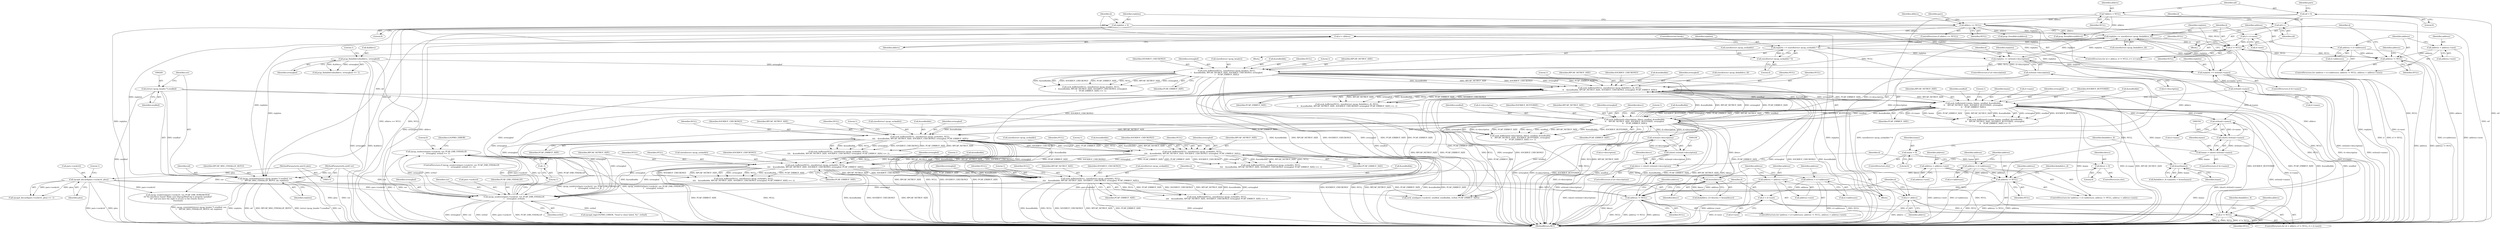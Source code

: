 digraph "0_libpcap_617b12c0339db4891d117b661982126c495439ea@API" {
"1000638" [label="(Call,rpcap_senderror(pars->sockctrl, ver, PCAP_ERR_FINDALLIF,\n\t    errmsgbuf, errbuf) == -1)"];
"1000639" [label="(Call,rpcap_senderror(pars->sockctrl, ver, PCAP_ERR_FINDALLIF,\n\t    errmsgbuf, errbuf))"];
"1000141" [label="(Call,rpcapd_discard(pars->sockctrl, plen))"];
"1000118" [label="(MethodParameterIn,uint32 plen)"];
"1000279" [label="(Call,rpcap_createhdr((struct rpcap_header *) sendbuf, ver,\n\t    RPCAP_MSG_FINDALLIF_REPLY, nif, replylen))"];
"1000280" [label="(Call,(struct rpcap_header *) sendbuf)"];
"1000116" [label="(MethodParameterIn,uint8 ver)"];
"1000204" [label="(Call,nif++)"];
"1000136" [label="(Call,nif = 0)"];
"1000226" [label="(Call,replylen += sizeof(struct rpcap_findalldevs_if))"];
"1000254" [label="(Call,replylen += (sizeof(struct rpcap_sockaddr) * 4))"];
"1000256" [label="(Call,sizeof(struct rpcap_sockaddr) * 4)"];
"1000188" [label="(Call,replylen = 0)"];
"1000210" [label="(Call,replylen += strlen(d->description))"];
"1000212" [label="(Call,strlen(d->description))"];
"1000220" [label="(Call,replylen += strlen(d->name))"];
"1000222" [label="(Call,strlen(d->name))"];
"1000553" [label="(Call,sock_bufferize(NULL, sizeof(struct rpcap_sockaddr), NULL,\n\t\t\t\t    &sendbufidx, RPCAP_NETBUF_SIZE, SOCKBUF_CHECKONLY, errmsgbuf, PCAP_ERRBUF_SIZE))"];
"1000522" [label="(Call,sock_bufferize(NULL, sizeof(struct rpcap_sockaddr), NULL,\n\t\t\t\t    &sendbufidx, RPCAP_NETBUF_SIZE, SOCKBUF_CHECKONLY, errmsgbuf, PCAP_ERRBUF_SIZE))"];
"1000491" [label="(Call,sock_bufferize(NULL, sizeof(struct rpcap_sockaddr), NULL,\n\t\t\t\t    &sendbufidx, RPCAP_NETBUF_SIZE, SOCKBUF_CHECKONLY, errmsgbuf, PCAP_ERRBUF_SIZE))"];
"1000462" [label="(Call,address != NULL)"];
"1000457" [label="(Call,address = d->addresses)"];
"1000465" [label="(Call,address = address->next)"];
"1000584" [label="(Call,sock_bufferize(NULL, sizeof(struct rpcap_sockaddr), NULL,\n\t\t\t\t    &sendbufidx, RPCAP_NETBUF_SIZE, SOCKBUF_CHECKONLY, errmsgbuf, PCAP_ERRBUF_SIZE))"];
"1000389" [label="(Call,address != NULL)"];
"1000392" [label="(Call,address = address->next)"];
"1000384" [label="(Call,address = d->addresses)"];
"1000312" [label="(Call,sock_bufferize(NULL, sizeof(struct rpcap_findalldevs_if), NULL,\n\t\t    &sendbufidx, RPCAP_NETBUF_SIZE, SOCKBUF_CHECKONLY, errmsgbuf, PCAP_ERRBUF_SIZE))"];
"1000291" [label="(Call,d != NULL)"];
"1000288" [label="(Call,d = alldevs)"];
"1000162" [label="(Call,alldevs == NULL)"];
"1000128" [label="(Call,*alldevs = NULL)"];
"1000294" [label="(Call,d = d->next)"];
"1000265" [label="(Call,sock_bufferize(NULL, sizeof(struct rpcap_header), NULL,\n\t    &sendbufidx, RPCAP_NETBUF_SIZE, SOCKBUF_CHECKONLY, errmsgbuf,\n\t    PCAP_ERRBUF_SIZE))"];
"1000236" [label="(Call,address != NULL)"];
"1000239" [label="(Call,address = address->next)"];
"1000231" [label="(Call,address = d->addresses)"];
"1000195" [label="(Call,d != NULL)"];
"1000198" [label="(Call,d = d->next)"];
"1000192" [label="(Call,d = alldevs)"];
"1000154" [label="(Call,pcap_findalldevs(&alldevs, errmsgbuf))"];
"1000441" [label="(Call,sock_bufferize(d->description, ldescr, sendbuf, &sendbufidx,\n\t\t    RPCAP_NETBUF_SIZE, SOCKBUF_BUFFERIZE, errmsgbuf,\n\t\t    PCAP_ERRBUF_SIZE))"];
"1000339" [label="(Call,strlen(d->description))"];
"1000367" [label="(Call,htons(ldescr))"];
"1000335" [label="(Call,ldescr = (short) strlen(d->description))"];
"1000337" [label="(Call,(short) strlen(d->description))"];
"1000344" [label="(Call,ldescr = 0)"];
"1000424" [label="(Call,sock_bufferize(d->name, lname, sendbuf, &sendbufidx,\n\t\t    RPCAP_NETBUF_SIZE, SOCKBUF_BUFFERIZE, errmsgbuf,\n\t\t    PCAP_ERRBUF_SIZE))"];
"1000355" [label="(Call,strlen(d->name))"];
"1000373" [label="(Call,htons(lname))"];
"1000360" [label="(Call,lname = 0)"];
"1000351" [label="(Call,lname = (short) strlen(d->name))"];
"1000353" [label="(Call,(short) strlen(d->name))"];
"1000647" [label="(Call,-1)"];
"1000251" [label="(Block,)"];
"1000363" [label="(Call,findalldevs_if->desclen = htons(ldescr))"];
"1000230" [label="(ControlStructure,for (address = d->addresses; address != NULL; address = address->next))"];
"1000331" [label="(ControlStructure,if (d->description))"];
"1000374" [label="(Identifier,lname)"];
"1000391" [label="(Identifier,NULL)"];
"1000386" [label="(Call,d->addresses)"];
"1000552" [label="(Call,sock_bufferize(NULL, sizeof(struct rpcap_sockaddr), NULL,\n\t\t\t\t    &sendbufidx, RPCAP_NETBUF_SIZE, SOCKBUF_CHECKONLY, errmsgbuf, PCAP_ERRBUF_SIZE) == -1)"];
"1000490" [label="(Call,sock_bufferize(NULL, sizeof(struct rpcap_sockaddr), NULL,\n\t\t\t\t    &sendbufidx, RPCAP_NETBUF_SIZE, SOCKBUF_CHECKONLY, errmsgbuf, PCAP_ERRBUF_SIZE) == -1)"];
"1000359" [label="(ControlStructure,else)"];
"1000232" [label="(Identifier,address)"];
"1000222" [label="(Call,strlen(d->name))"];
"1000191" [label="(ControlStructure,for (d = alldevs; d != NULL; d = d->next))"];
"1000256" [label="(Call,sizeof(struct rpcap_sockaddr) * 4)"];
"1000141" [label="(Call,rpcapd_discard(pars->sockctrl, plen))"];
"1000585" [label="(Identifier,NULL)"];
"1000267" [label="(Call,sizeof(struct rpcap_header))"];
"1000389" [label="(Call,address != NULL)"];
"1000206" [label="(ControlStructure,if (d->description))"];
"1000393" [label="(Identifier,address)"];
"1000437" [label="(Literal,1)"];
"1000303" [label="(Identifier,findalldevs_if)"];
"1000608" [label="(Call,pcap_freealldevs(alldevs))"];
"1000296" [label="(Call,d->next)"];
"1000532" [label="(Identifier,PCAP_ERRBUF_SIZE)"];
"1000274" [label="(Identifier,errmsgbuf)"];
"1000428" [label="(Identifier,lname)"];
"1000373" [label="(Call,htons(lname))"];
"1000466" [label="(Identifier,address)"];
"1000416" [label="(Identifier,findalldevs_if)"];
"1000199" [label="(Identifier,d)"];
"1000346" [label="(Literal,0)"];
"1000500" [label="(Identifier,errmsgbuf)"];
"1000495" [label="(Identifier,NULL)"];
"1000130" [label="(Identifier,NULL)"];
"1000340" [label="(Call,d->description)"];
"1000464" [label="(Identifier,NULL)"];
"1000451" [label="(Identifier,errmsgbuf)"];
"1000353" [label="(Call,(short) strlen(d->name))"];
"1000596" [label="(Literal,1)"];
"1000145" [label="(Identifier,plen)"];
"1000384" [label="(Call,address = d->addresses)"];
"1000390" [label="(Identifier,address)"];
"1000425" [label="(Call,d->name)"];
"1000266" [label="(Identifier,NULL)"];
"1000241" [label="(Call,address->next)"];
"1000588" [label="(Identifier,NULL)"];
"1000558" [label="(Call,&sendbufidx)"];
"1000349" [label="(Identifier,d)"];
"1000196" [label="(Identifier,d)"];
"1000192" [label="(Call,d = alldevs)"];
"1000534" [label="(Literal,1)"];
"1000312" [label="(Call,sock_bufferize(NULL, sizeof(struct rpcap_findalldevs_if), NULL,\n\t\t    &sendbufidx, RPCAP_NETBUF_SIZE, SOCKBUF_CHECKONLY, errmsgbuf, PCAP_ERRBUF_SIZE))"];
"1000168" [label="(Call,rpcap_senderror(pars->sockctrl, ver, PCAP_ERR_NOREMOTEIF,\n\t\t\t\"No interfaces found! Make sure libpcap/WinPcap is properly installed\"\n\t\t\t\" and you have the right to access to the remote device.\",\n\t\t\terrbuf))"];
"1000236" [label="(Call,address != NULL)"];
"1000356" [label="(Call,d->name)"];
"1000445" [label="(Identifier,ldescr)"];
"1000316" [label="(Identifier,NULL)"];
"1000563" [label="(Identifier,PCAP_ERRBUF_SIZE)"];
"1000553" [label="(Call,sock_bufferize(NULL, sizeof(struct rpcap_sockaddr), NULL,\n\t\t\t\t    &sendbufidx, RPCAP_NETBUF_SIZE, SOCKBUF_CHECKONLY, errmsgbuf, PCAP_ERRBUF_SIZE))"];
"1000195" [label="(Call,d != NULL)"];
"1000635" [label="(Call,pcap_freealldevs(alldevs))"];
"1000137" [label="(Identifier,nif)"];
"1000198" [label="(Call,d = d->next)"];
"1000194" [label="(Identifier,alldevs)"];
"1000231" [label="(Call,address = d->addresses)"];
"1000239" [label="(Call,address = address->next)"];
"1000441" [label="(Call,sock_bufferize(d->description, ldescr, sendbuf, &sendbufidx,\n\t\t    RPCAP_NETBUF_SIZE, SOCKBUF_BUFFERIZE, errmsgbuf,\n\t\t    PCAP_ERRBUF_SIZE))"];
"1000362" [label="(Literal,0)"];
"1000143" [label="(Identifier,pars)"];
"1000282" [label="(Identifier,sendbuf)"];
"1000285" [label="(Identifier,nif)"];
"1000650" [label="(Call,rpcapd_log(LOGPRIO_ERROR, \"Send to client failed: %s\", errbuf))"];
"1000385" [label="(Identifier,address)"];
"1000161" [label="(ControlStructure,if (alldevs == NULL))"];
"1000270" [label="(Call,&sendbufidx)"];
"1000164" [label="(Identifier,NULL)"];
"1000584" [label="(Call,sock_bufferize(NULL, sizeof(struct rpcap_sockaddr), NULL,\n\t\t\t\t    &sendbufidx, RPCAP_NETBUF_SIZE, SOCKBUF_CHECKONLY, errmsgbuf, PCAP_ERRBUF_SIZE))"];
"1000560" [label="(Identifier,RPCAP_NETBUF_SIZE)"];
"1000554" [label="(Identifier,NULL)"];
"1000646" [label="(Identifier,errbuf)"];
"1000454" [label="(Literal,1)"];
"1000335" [label="(Call,ldescr = (short) strlen(d->description))"];
"1000197" [label="(Identifier,NULL)"];
"1000324" [label="(Literal,1)"];
"1000645" [label="(Identifier,errmsgbuf)"];
"1000213" [label="(Call,d->description)"];
"1000457" [label="(Call,address = d->addresses)"];
"1000337" [label="(Call,(short) strlen(d->description))"];
"1000159" [label="(Literal,1)"];
"1000188" [label="(Call,replylen = 0)"];
"1000465" [label="(Call,address = address->next)"];
"1000591" [label="(Identifier,RPCAP_NETBUF_SIZE)"];
"1000392" [label="(Call,address = address->next)"];
"1000394" [label="(Call,address->next)"];
"1000344" [label="(Call,ldescr = 0)"];
"1000612" [label="(Call,sock_send(pars->sockctrl, sendbuf, sendbufidx, errbuf, PCAP_ERRBUF_SIZE))"];
"1000424" [label="(Call,sock_bufferize(d->name, lname, sendbuf, &sendbufidx,\n\t\t    RPCAP_NETBUF_SIZE, SOCKBUF_BUFFERIZE, errmsgbuf,\n\t\t    PCAP_ERRBUF_SIZE))"];
"1000265" [label="(Call,sock_bufferize(NULL, sizeof(struct rpcap_header), NULL,\n\t    &sendbufidx, RPCAP_NETBUF_SIZE, SOCKBUF_CHECKONLY, errmsgbuf,\n\t    PCAP_ERRBUF_SIZE))"];
"1000311" [label="(Call,sock_bufferize(NULL, sizeof(struct rpcap_findalldevs_if), NULL,\n\t\t    &sendbufidx, RPCAP_NETBUF_SIZE, SOCKBUF_CHECKONLY, errmsgbuf, PCAP_ERRBUF_SIZE) == -1)"];
"1000255" [label="(Identifier,replylen)"];
"1000435" [label="(Identifier,PCAP_ERRBUF_SIZE)"];
"1000204" [label="(Call,nif++)"];
"1000119" [label="(Block,)"];
"1000643" [label="(Identifier,ver)"];
"1000295" [label="(Identifier,d)"];
"1000336" [label="(Identifier,ldescr)"];
"1000434" [label="(Identifier,errmsgbuf)"];
"1000501" [label="(Identifier,PCAP_ERRBUF_SIZE)"];
"1000640" [label="(Call,pars->sockctrl)"];
"1000275" [label="(Identifier,PCAP_ERRBUF_SIZE)"];
"1000248" [label="(Identifier,address)"];
"1000162" [label="(Call,alldevs == NULL)"];
"1000260" [label="(ControlStructure,break;)"];
"1000659" [label="(MethodReturn,RET)"];
"1000226" [label="(Call,replylen += sizeof(struct rpcap_findalldevs_if))"];
"1000154" [label="(Call,pcap_findalldevs(&alldevs, errmsgbuf))"];
"1000293" [label="(Identifier,NULL)"];
"1000592" [label="(Identifier,SOCKBUF_CHECKONLY)"];
"1000499" [label="(Identifier,SOCKBUF_CHECKONLY)"];
"1000269" [label="(Identifier,NULL)"];
"1000367" [label="(Call,htons(ldescr))"];
"1000658" [label="(Literal,0)"];
"1000240" [label="(Identifier,address)"];
"1000212" [label="(Call,strlen(d->description))"];
"1000609" [label="(Identifier,alldevs)"];
"1000153" [label="(Call,pcap_findalldevs(&alldevs, errmsgbuf) == -1)"];
"1000475" [label="(Identifier,address)"];
"1000498" [label="(Identifier,RPCAP_NETBUF_SIZE)"];
"1000527" [label="(Call,&sendbufidx)"];
"1000467" [label="(Call,address->next)"];
"1000369" [label="(Call,findalldevs_if->namelen = htons(lname))"];
"1000530" [label="(Identifier,SOCKBUF_CHECKONLY)"];
"1000433" [label="(Identifier,SOCKBUF_BUFFERIZE)"];
"1000526" [label="(Identifier,NULL)"];
"1000368" [label="(Identifier,ldescr)"];
"1000352" [label="(Identifier,lname)"];
"1000208" [label="(Identifier,d)"];
"1000116" [label="(MethodParameterIn,uint8 ver)"];
"1000347" [label="(ControlStructure,if (d->name))"];
"1000345" [label="(Identifier,ldescr)"];
"1000492" [label="(Identifier,NULL)"];
"1000228" [label="(Call,sizeof(struct rpcap_findalldevs_if))"];
"1000218" [label="(Identifier,d)"];
"1000129" [label="(Identifier,alldevs)"];
"1000361" [label="(Identifier,lname)"];
"1000522" [label="(Call,sock_bufferize(NULL, sizeof(struct rpcap_sockaddr), NULL,\n\t\t\t\t    &sendbufidx, RPCAP_NETBUF_SIZE, SOCKBUF_CHECKONLY, errmsgbuf, PCAP_ERRBUF_SIZE))"];
"1000557" [label="(Identifier,NULL)"];
"1000233" [label="(Call,d->addresses)"];
"1000351" [label="(Call,lname = (short) strlen(d->name))"];
"1000142" [label="(Call,pars->sockctrl)"];
"1000456" [label="(ControlStructure,for (address = d->addresses; address != NULL; address = address->next))"];
"1000503" [label="(Literal,1)"];
"1000401" [label="(Identifier,address)"];
"1000447" [label="(Call,&sendbufidx)"];
"1000423" [label="(Call,sock_bufferize(d->name, lname, sendbuf, &sendbufidx,\n\t\t    RPCAP_NETBUF_SIZE, SOCKBUF_BUFFERIZE, errmsgbuf,\n\t\t    PCAP_ERRBUF_SIZE) == -1)"];
"1000493" [label="(Call,sizeof(struct rpcap_sockaddr))"];
"1000288" [label="(Call,d = alldevs)"];
"1000190" [label="(Literal,0)"];
"1000283" [label="(Identifier,ver)"];
"1000531" [label="(Identifier,errmsgbuf)"];
"1000319" [label="(Identifier,RPCAP_NETBUF_SIZE)"];
"1000277" [label="(Literal,1)"];
"1000446" [label="(Identifier,sendbuf)"];
"1000463" [label="(Identifier,address)"];
"1000555" [label="(Call,sizeof(struct rpcap_sockaddr))"];
"1000647" [label="(Call,-1)"];
"1000644" [label="(Identifier,PCAP_ERR_FINDALLIF)"];
"1000639" [label="(Call,rpcap_senderror(pars->sockctrl, ver, PCAP_ERR_FINDALLIF,\n\t    errmsgbuf, errbuf))"];
"1000221" [label="(Identifier,replylen)"];
"1000462" [label="(Call,address != NULL)"];
"1000147" [label="(Literal,1)"];
"1000586" [label="(Call,sizeof(struct rpcap_sockaddr))"];
"1000193" [label="(Identifier,d)"];
"1000272" [label="(Identifier,RPCAP_NETBUF_SIZE)"];
"1000220" [label="(Call,replylen += strlen(d->name))"];
"1000238" [label="(Identifier,NULL)"];
"1000458" [label="(Identifier,address)"];
"1000157" [label="(Identifier,errmsgbuf)"];
"1000442" [label="(Call,d->description)"];
"1000294" [label="(Call,d = d->next)"];
"1000259" [label="(Literal,4)"];
"1000257" [label="(Call,sizeof(struct rpcap_sockaddr))"];
"1000136" [label="(Call,nif = 0)"];
"1000210" [label="(Call,replylen += strlen(d->description))"];
"1000284" [label="(Identifier,RPCAP_MSG_FINDALLIF_REPLY)"];
"1000200" [label="(Call,d->next)"];
"1000273" [label="(Identifier,SOCKBUF_CHECKONLY)"];
"1000279" [label="(Call,rpcap_createhdr((struct rpcap_header *) sendbuf, ver,\n\t    RPCAP_MSG_FINDALLIF_REPLY, nif, replylen))"];
"1000491" [label="(Call,sock_bufferize(NULL, sizeof(struct rpcap_sockaddr), NULL,\n\t\t\t\t    &sendbufidx, RPCAP_NETBUF_SIZE, SOCKBUF_CHECKONLY, errmsgbuf, PCAP_ERRBUF_SIZE))"];
"1000237" [label="(Identifier,address)"];
"1000343" [label="(ControlStructure,else)"];
"1000290" [label="(Identifier,alldevs)"];
"1000163" [label="(Identifier,alldevs)"];
"1000651" [label="(Identifier,LOGPRIO_ERROR)"];
"1000118" [label="(MethodParameterIn,uint32 plen)"];
"1000320" [label="(Identifier,SOCKBUF_CHECKONLY)"];
"1000264" [label="(Call,sock_bufferize(NULL, sizeof(struct rpcap_header), NULL,\n\t    &sendbufidx, RPCAP_NETBUF_SIZE, SOCKBUF_CHECKONLY, errmsgbuf,\n\t    PCAP_ERRBUF_SIZE) == -1)"];
"1000223" [label="(Call,d->name)"];
"1000138" [label="(Literal,0)"];
"1000450" [label="(Identifier,SOCKBUF_BUFFERIZE)"];
"1000594" [label="(Identifier,PCAP_ERRBUF_SIZE)"];
"1000589" [label="(Call,&sendbufidx)"];
"1000593" [label="(Identifier,errmsgbuf)"];
"1000227" [label="(Identifier,replylen)"];
"1000496" [label="(Call,&sendbufidx)"];
"1000383" [label="(ControlStructure,for (address = d->addresses; address != NULL; address = address->next))"];
"1000521" [label="(Call,sock_bufferize(NULL, sizeof(struct rpcap_sockaddr), NULL,\n\t\t\t\t    &sendbufidx, RPCAP_NETBUF_SIZE, SOCKBUF_CHECKONLY, errmsgbuf, PCAP_ERRBUF_SIZE) == -1)"];
"1000155" [label="(Call,&alldevs)"];
"1000317" [label="(Call,&sendbufidx)"];
"1000286" [label="(Identifier,replylen)"];
"1000216" [label="(ControlStructure,if (d->name))"];
"1000140" [label="(Call,rpcapd_discard(pars->sockctrl, plen) == -1)"];
"1000561" [label="(Identifier,SOCKBUF_CHECKONLY)"];
"1000205" [label="(Identifier,nif)"];
"1000529" [label="(Identifier,RPCAP_NETBUF_SIZE)"];
"1000637" [label="(ControlStructure,if (rpcap_senderror(pars->sockctrl, ver, PCAP_ERR_FINDALLIF,\n\t    errmsgbuf, errbuf) == -1))"];
"1000562" [label="(Identifier,errmsgbuf)"];
"1000291" [label="(Call,d != NULL)"];
"1000583" [label="(Call,sock_bufferize(NULL, sizeof(struct rpcap_sockaddr), NULL,\n\t\t\t\t    &sendbufidx, RPCAP_NETBUF_SIZE, SOCKBUF_CHECKONLY, errmsgbuf, PCAP_ERRBUF_SIZE) == -1)"];
"1000280" [label="(Call,(struct rpcap_header *) sendbuf)"];
"1000287" [label="(ControlStructure,for (d = alldevs; d != NULL; d = d->next))"];
"1000360" [label="(Call,lname = 0)"];
"1000452" [label="(Identifier,PCAP_ERRBUF_SIZE)"];
"1000203" [label="(Block,)"];
"1000524" [label="(Call,sizeof(struct rpcap_sockaddr))"];
"1000339" [label="(Call,strlen(d->description))"];
"1000170" [label="(Identifier,pars)"];
"1000321" [label="(Identifier,errmsgbuf)"];
"1000254" [label="(Call,replylen += (sizeof(struct rpcap_sockaddr) * 4))"];
"1000292" [label="(Identifier,d)"];
"1000211" [label="(Identifier,replylen)"];
"1000365" [label="(Identifier,findalldevs_if)"];
"1000523" [label="(Identifier,NULL)"];
"1000440" [label="(Call,sock_bufferize(d->description, ldescr, sendbuf, &sendbufidx,\n\t\t    RPCAP_NETBUF_SIZE, SOCKBUF_BUFFERIZE, errmsgbuf,\n\t\t    PCAP_ERRBUF_SIZE) == -1)"];
"1000314" [label="(Call,sizeof(struct rpcap_findalldevs_if))"];
"1000565" [label="(Literal,1)"];
"1000322" [label="(Identifier,PCAP_ERRBUF_SIZE)"];
"1000355" [label="(Call,strlen(d->name))"];
"1000313" [label="(Identifier,NULL)"];
"1000430" [label="(Call,&sendbufidx)"];
"1000289" [label="(Identifier,d)"];
"1000189" [label="(Identifier,replylen)"];
"1000459" [label="(Call,d->addresses)"];
"1000449" [label="(Identifier,RPCAP_NETBUF_SIZE)"];
"1000432" [label="(Identifier,RPCAP_NETBUF_SIZE)"];
"1000429" [label="(Identifier,sendbuf)"];
"1000648" [label="(Literal,1)"];
"1000128" [label="(Call,*alldevs = NULL)"];
"1000638" [label="(Call,rpcap_senderror(pars->sockctrl, ver, PCAP_ERR_FINDALLIF,\n\t    errmsgbuf, errbuf) == -1)"];
"1000638" -> "1000637"  [label="AST: "];
"1000638" -> "1000647"  [label="CFG: "];
"1000639" -> "1000638"  [label="AST: "];
"1000647" -> "1000638"  [label="AST: "];
"1000651" -> "1000638"  [label="CFG: "];
"1000658" -> "1000638"  [label="CFG: "];
"1000638" -> "1000659"  [label="DDG: rpcap_senderror(pars->sockctrl, ver, PCAP_ERR_FINDALLIF,\n\t    errmsgbuf, errbuf) == -1"];
"1000638" -> "1000659"  [label="DDG: rpcap_senderror(pars->sockctrl, ver, PCAP_ERR_FINDALLIF,\n\t    errmsgbuf, errbuf)"];
"1000638" -> "1000659"  [label="DDG: -1"];
"1000639" -> "1000638"  [label="DDG: pars->sockctrl"];
"1000639" -> "1000638"  [label="DDG: ver"];
"1000639" -> "1000638"  [label="DDG: errmsgbuf"];
"1000639" -> "1000638"  [label="DDG: errbuf"];
"1000639" -> "1000638"  [label="DDG: PCAP_ERR_FINDALLIF"];
"1000647" -> "1000638"  [label="DDG: 1"];
"1000639" -> "1000646"  [label="CFG: "];
"1000640" -> "1000639"  [label="AST: "];
"1000643" -> "1000639"  [label="AST: "];
"1000644" -> "1000639"  [label="AST: "];
"1000645" -> "1000639"  [label="AST: "];
"1000646" -> "1000639"  [label="AST: "];
"1000648" -> "1000639"  [label="CFG: "];
"1000639" -> "1000659"  [label="DDG: ver"];
"1000639" -> "1000659"  [label="DDG: errbuf"];
"1000639" -> "1000659"  [label="DDG: pars->sockctrl"];
"1000639" -> "1000659"  [label="DDG: PCAP_ERR_FINDALLIF"];
"1000639" -> "1000659"  [label="DDG: errmsgbuf"];
"1000141" -> "1000639"  [label="DDG: pars->sockctrl"];
"1000279" -> "1000639"  [label="DDG: ver"];
"1000116" -> "1000639"  [label="DDG: ver"];
"1000553" -> "1000639"  [label="DDG: errmsgbuf"];
"1000154" -> "1000639"  [label="DDG: errmsgbuf"];
"1000522" -> "1000639"  [label="DDG: errmsgbuf"];
"1000424" -> "1000639"  [label="DDG: errmsgbuf"];
"1000265" -> "1000639"  [label="DDG: errmsgbuf"];
"1000491" -> "1000639"  [label="DDG: errmsgbuf"];
"1000441" -> "1000639"  [label="DDG: errmsgbuf"];
"1000312" -> "1000639"  [label="DDG: errmsgbuf"];
"1000584" -> "1000639"  [label="DDG: errmsgbuf"];
"1000639" -> "1000650"  [label="DDG: errbuf"];
"1000141" -> "1000140"  [label="AST: "];
"1000141" -> "1000145"  [label="CFG: "];
"1000142" -> "1000141"  [label="AST: "];
"1000145" -> "1000141"  [label="AST: "];
"1000147" -> "1000141"  [label="CFG: "];
"1000141" -> "1000659"  [label="DDG: pars->sockctrl"];
"1000141" -> "1000659"  [label="DDG: plen"];
"1000141" -> "1000140"  [label="DDG: pars->sockctrl"];
"1000141" -> "1000140"  [label="DDG: plen"];
"1000118" -> "1000141"  [label="DDG: plen"];
"1000141" -> "1000168"  [label="DDG: pars->sockctrl"];
"1000141" -> "1000612"  [label="DDG: pars->sockctrl"];
"1000118" -> "1000115"  [label="AST: "];
"1000118" -> "1000659"  [label="DDG: plen"];
"1000279" -> "1000119"  [label="AST: "];
"1000279" -> "1000286"  [label="CFG: "];
"1000280" -> "1000279"  [label="AST: "];
"1000283" -> "1000279"  [label="AST: "];
"1000284" -> "1000279"  [label="AST: "];
"1000285" -> "1000279"  [label="AST: "];
"1000286" -> "1000279"  [label="AST: "];
"1000289" -> "1000279"  [label="CFG: "];
"1000279" -> "1000659"  [label="DDG: replylen"];
"1000279" -> "1000659"  [label="DDG: nif"];
"1000279" -> "1000659"  [label="DDG: RPCAP_MSG_FINDALLIF_REPLY"];
"1000279" -> "1000659"  [label="DDG: (struct rpcap_header *) sendbuf"];
"1000279" -> "1000659"  [label="DDG: ver"];
"1000279" -> "1000659"  [label="DDG: rpcap_createhdr((struct rpcap_header *) sendbuf, ver,\n\t    RPCAP_MSG_FINDALLIF_REPLY, nif, replylen)"];
"1000280" -> "1000279"  [label="DDG: sendbuf"];
"1000116" -> "1000279"  [label="DDG: ver"];
"1000204" -> "1000279"  [label="DDG: nif"];
"1000136" -> "1000279"  [label="DDG: nif"];
"1000226" -> "1000279"  [label="DDG: replylen"];
"1000254" -> "1000279"  [label="DDG: replylen"];
"1000188" -> "1000279"  [label="DDG: replylen"];
"1000280" -> "1000282"  [label="CFG: "];
"1000281" -> "1000280"  [label="AST: "];
"1000282" -> "1000280"  [label="AST: "];
"1000283" -> "1000280"  [label="CFG: "];
"1000280" -> "1000659"  [label="DDG: sendbuf"];
"1000280" -> "1000424"  [label="DDG: sendbuf"];
"1000280" -> "1000612"  [label="DDG: sendbuf"];
"1000116" -> "1000115"  [label="AST: "];
"1000116" -> "1000659"  [label="DDG: ver"];
"1000116" -> "1000168"  [label="DDG: ver"];
"1000204" -> "1000203"  [label="AST: "];
"1000204" -> "1000205"  [label="CFG: "];
"1000205" -> "1000204"  [label="AST: "];
"1000208" -> "1000204"  [label="CFG: "];
"1000204" -> "1000659"  [label="DDG: nif"];
"1000136" -> "1000204"  [label="DDG: nif"];
"1000136" -> "1000119"  [label="AST: "];
"1000136" -> "1000138"  [label="CFG: "];
"1000137" -> "1000136"  [label="AST: "];
"1000138" -> "1000136"  [label="AST: "];
"1000143" -> "1000136"  [label="CFG: "];
"1000136" -> "1000659"  [label="DDG: nif"];
"1000226" -> "1000203"  [label="AST: "];
"1000226" -> "1000228"  [label="CFG: "];
"1000227" -> "1000226"  [label="AST: "];
"1000228" -> "1000226"  [label="AST: "];
"1000232" -> "1000226"  [label="CFG: "];
"1000226" -> "1000659"  [label="DDG: replylen"];
"1000226" -> "1000210"  [label="DDG: replylen"];
"1000226" -> "1000220"  [label="DDG: replylen"];
"1000254" -> "1000226"  [label="DDG: replylen"];
"1000188" -> "1000226"  [label="DDG: replylen"];
"1000210" -> "1000226"  [label="DDG: replylen"];
"1000220" -> "1000226"  [label="DDG: replylen"];
"1000226" -> "1000254"  [label="DDG: replylen"];
"1000254" -> "1000251"  [label="AST: "];
"1000254" -> "1000256"  [label="CFG: "];
"1000255" -> "1000254"  [label="AST: "];
"1000256" -> "1000254"  [label="AST: "];
"1000260" -> "1000254"  [label="CFG: "];
"1000254" -> "1000659"  [label="DDG: replylen"];
"1000254" -> "1000659"  [label="DDG: sizeof(struct rpcap_sockaddr) * 4"];
"1000254" -> "1000210"  [label="DDG: replylen"];
"1000254" -> "1000220"  [label="DDG: replylen"];
"1000256" -> "1000254"  [label="DDG: 4"];
"1000256" -> "1000259"  [label="CFG: "];
"1000257" -> "1000256"  [label="AST: "];
"1000259" -> "1000256"  [label="AST: "];
"1000188" -> "1000119"  [label="AST: "];
"1000188" -> "1000190"  [label="CFG: "];
"1000189" -> "1000188"  [label="AST: "];
"1000190" -> "1000188"  [label="AST: "];
"1000193" -> "1000188"  [label="CFG: "];
"1000188" -> "1000659"  [label="DDG: replylen"];
"1000188" -> "1000210"  [label="DDG: replylen"];
"1000188" -> "1000220"  [label="DDG: replylen"];
"1000210" -> "1000206"  [label="AST: "];
"1000210" -> "1000212"  [label="CFG: "];
"1000211" -> "1000210"  [label="AST: "];
"1000212" -> "1000210"  [label="AST: "];
"1000218" -> "1000210"  [label="CFG: "];
"1000210" -> "1000659"  [label="DDG: strlen(d->description)"];
"1000212" -> "1000210"  [label="DDG: d->description"];
"1000210" -> "1000220"  [label="DDG: replylen"];
"1000212" -> "1000213"  [label="CFG: "];
"1000213" -> "1000212"  [label="AST: "];
"1000212" -> "1000659"  [label="DDG: d->description"];
"1000212" -> "1000339"  [label="DDG: d->description"];
"1000212" -> "1000441"  [label="DDG: d->description"];
"1000220" -> "1000216"  [label="AST: "];
"1000220" -> "1000222"  [label="CFG: "];
"1000221" -> "1000220"  [label="AST: "];
"1000222" -> "1000220"  [label="AST: "];
"1000227" -> "1000220"  [label="CFG: "];
"1000220" -> "1000659"  [label="DDG: strlen(d->name)"];
"1000222" -> "1000220"  [label="DDG: d->name"];
"1000222" -> "1000223"  [label="CFG: "];
"1000223" -> "1000222"  [label="AST: "];
"1000222" -> "1000659"  [label="DDG: d->name"];
"1000222" -> "1000355"  [label="DDG: d->name"];
"1000222" -> "1000424"  [label="DDG: d->name"];
"1000553" -> "1000552"  [label="AST: "];
"1000553" -> "1000563"  [label="CFG: "];
"1000554" -> "1000553"  [label="AST: "];
"1000555" -> "1000553"  [label="AST: "];
"1000557" -> "1000553"  [label="AST: "];
"1000558" -> "1000553"  [label="AST: "];
"1000560" -> "1000553"  [label="AST: "];
"1000561" -> "1000553"  [label="AST: "];
"1000562" -> "1000553"  [label="AST: "];
"1000563" -> "1000553"  [label="AST: "];
"1000565" -> "1000553"  [label="CFG: "];
"1000553" -> "1000659"  [label="DDG: RPCAP_NETBUF_SIZE"];
"1000553" -> "1000659"  [label="DDG: PCAP_ERRBUF_SIZE"];
"1000553" -> "1000659"  [label="DDG: NULL"];
"1000553" -> "1000659"  [label="DDG: &sendbufidx"];
"1000553" -> "1000659"  [label="DDG: SOCKBUF_CHECKONLY"];
"1000553" -> "1000552"  [label="DDG: errmsgbuf"];
"1000553" -> "1000552"  [label="DDG: NULL"];
"1000553" -> "1000552"  [label="DDG: &sendbufidx"];
"1000553" -> "1000552"  [label="DDG: PCAP_ERRBUF_SIZE"];
"1000553" -> "1000552"  [label="DDG: SOCKBUF_CHECKONLY"];
"1000553" -> "1000552"  [label="DDG: RPCAP_NETBUF_SIZE"];
"1000522" -> "1000553"  [label="DDG: NULL"];
"1000522" -> "1000553"  [label="DDG: &sendbufidx"];
"1000522" -> "1000553"  [label="DDG: RPCAP_NETBUF_SIZE"];
"1000522" -> "1000553"  [label="DDG: SOCKBUF_CHECKONLY"];
"1000522" -> "1000553"  [label="DDG: errmsgbuf"];
"1000522" -> "1000553"  [label="DDG: PCAP_ERRBUF_SIZE"];
"1000553" -> "1000584"  [label="DDG: NULL"];
"1000553" -> "1000584"  [label="DDG: &sendbufidx"];
"1000553" -> "1000584"  [label="DDG: RPCAP_NETBUF_SIZE"];
"1000553" -> "1000584"  [label="DDG: SOCKBUF_CHECKONLY"];
"1000553" -> "1000584"  [label="DDG: errmsgbuf"];
"1000553" -> "1000584"  [label="DDG: PCAP_ERRBUF_SIZE"];
"1000522" -> "1000521"  [label="AST: "];
"1000522" -> "1000532"  [label="CFG: "];
"1000523" -> "1000522"  [label="AST: "];
"1000524" -> "1000522"  [label="AST: "];
"1000526" -> "1000522"  [label="AST: "];
"1000527" -> "1000522"  [label="AST: "];
"1000529" -> "1000522"  [label="AST: "];
"1000530" -> "1000522"  [label="AST: "];
"1000531" -> "1000522"  [label="AST: "];
"1000532" -> "1000522"  [label="AST: "];
"1000534" -> "1000522"  [label="CFG: "];
"1000522" -> "1000659"  [label="DDG: SOCKBUF_CHECKONLY"];
"1000522" -> "1000659"  [label="DDG: NULL"];
"1000522" -> "1000659"  [label="DDG: RPCAP_NETBUF_SIZE"];
"1000522" -> "1000659"  [label="DDG: &sendbufidx"];
"1000522" -> "1000659"  [label="DDG: PCAP_ERRBUF_SIZE"];
"1000522" -> "1000521"  [label="DDG: &sendbufidx"];
"1000522" -> "1000521"  [label="DDG: RPCAP_NETBUF_SIZE"];
"1000522" -> "1000521"  [label="DDG: NULL"];
"1000522" -> "1000521"  [label="DDG: PCAP_ERRBUF_SIZE"];
"1000522" -> "1000521"  [label="DDG: SOCKBUF_CHECKONLY"];
"1000522" -> "1000521"  [label="DDG: errmsgbuf"];
"1000491" -> "1000522"  [label="DDG: NULL"];
"1000491" -> "1000522"  [label="DDG: &sendbufidx"];
"1000491" -> "1000522"  [label="DDG: RPCAP_NETBUF_SIZE"];
"1000491" -> "1000522"  [label="DDG: SOCKBUF_CHECKONLY"];
"1000491" -> "1000522"  [label="DDG: errmsgbuf"];
"1000491" -> "1000522"  [label="DDG: PCAP_ERRBUF_SIZE"];
"1000491" -> "1000490"  [label="AST: "];
"1000491" -> "1000501"  [label="CFG: "];
"1000492" -> "1000491"  [label="AST: "];
"1000493" -> "1000491"  [label="AST: "];
"1000495" -> "1000491"  [label="AST: "];
"1000496" -> "1000491"  [label="AST: "];
"1000498" -> "1000491"  [label="AST: "];
"1000499" -> "1000491"  [label="AST: "];
"1000500" -> "1000491"  [label="AST: "];
"1000501" -> "1000491"  [label="AST: "];
"1000503" -> "1000491"  [label="CFG: "];
"1000491" -> "1000659"  [label="DDG: &sendbufidx"];
"1000491" -> "1000659"  [label="DDG: RPCAP_NETBUF_SIZE"];
"1000491" -> "1000659"  [label="DDG: NULL"];
"1000491" -> "1000659"  [label="DDG: SOCKBUF_CHECKONLY"];
"1000491" -> "1000659"  [label="DDG: PCAP_ERRBUF_SIZE"];
"1000491" -> "1000490"  [label="DDG: &sendbufidx"];
"1000491" -> "1000490"  [label="DDG: NULL"];
"1000491" -> "1000490"  [label="DDG: errmsgbuf"];
"1000491" -> "1000490"  [label="DDG: SOCKBUF_CHECKONLY"];
"1000491" -> "1000490"  [label="DDG: PCAP_ERRBUF_SIZE"];
"1000491" -> "1000490"  [label="DDG: RPCAP_NETBUF_SIZE"];
"1000462" -> "1000491"  [label="DDG: NULL"];
"1000584" -> "1000491"  [label="DDG: &sendbufidx"];
"1000584" -> "1000491"  [label="DDG: RPCAP_NETBUF_SIZE"];
"1000584" -> "1000491"  [label="DDG: SOCKBUF_CHECKONLY"];
"1000584" -> "1000491"  [label="DDG: errmsgbuf"];
"1000584" -> "1000491"  [label="DDG: PCAP_ERRBUF_SIZE"];
"1000441" -> "1000491"  [label="DDG: &sendbufidx"];
"1000441" -> "1000491"  [label="DDG: RPCAP_NETBUF_SIZE"];
"1000441" -> "1000491"  [label="DDG: errmsgbuf"];
"1000441" -> "1000491"  [label="DDG: PCAP_ERRBUF_SIZE"];
"1000312" -> "1000491"  [label="DDG: SOCKBUF_CHECKONLY"];
"1000462" -> "1000456"  [label="AST: "];
"1000462" -> "1000464"  [label="CFG: "];
"1000463" -> "1000462"  [label="AST: "];
"1000464" -> "1000462"  [label="AST: "];
"1000475" -> "1000462"  [label="CFG: "];
"1000295" -> "1000462"  [label="CFG: "];
"1000462" -> "1000659"  [label="DDG: address"];
"1000462" -> "1000659"  [label="DDG: NULL"];
"1000462" -> "1000659"  [label="DDG: address != NULL"];
"1000462" -> "1000291"  [label="DDG: NULL"];
"1000457" -> "1000462"  [label="DDG: address"];
"1000465" -> "1000462"  [label="DDG: address"];
"1000584" -> "1000462"  [label="DDG: NULL"];
"1000389" -> "1000462"  [label="DDG: NULL"];
"1000457" -> "1000456"  [label="AST: "];
"1000457" -> "1000459"  [label="CFG: "];
"1000458" -> "1000457"  [label="AST: "];
"1000459" -> "1000457"  [label="AST: "];
"1000463" -> "1000457"  [label="CFG: "];
"1000457" -> "1000659"  [label="DDG: d->addresses"];
"1000465" -> "1000456"  [label="AST: "];
"1000465" -> "1000467"  [label="CFG: "];
"1000466" -> "1000465"  [label="AST: "];
"1000467" -> "1000465"  [label="AST: "];
"1000463" -> "1000465"  [label="CFG: "];
"1000465" -> "1000659"  [label="DDG: address->next"];
"1000584" -> "1000583"  [label="AST: "];
"1000584" -> "1000594"  [label="CFG: "];
"1000585" -> "1000584"  [label="AST: "];
"1000586" -> "1000584"  [label="AST: "];
"1000588" -> "1000584"  [label="AST: "];
"1000589" -> "1000584"  [label="AST: "];
"1000591" -> "1000584"  [label="AST: "];
"1000592" -> "1000584"  [label="AST: "];
"1000593" -> "1000584"  [label="AST: "];
"1000594" -> "1000584"  [label="AST: "];
"1000596" -> "1000584"  [label="CFG: "];
"1000584" -> "1000659"  [label="DDG: &sendbufidx"];
"1000584" -> "1000659"  [label="DDG: NULL"];
"1000584" -> "1000659"  [label="DDG: SOCKBUF_CHECKONLY"];
"1000584" -> "1000659"  [label="DDG: RPCAP_NETBUF_SIZE"];
"1000584" -> "1000659"  [label="DDG: PCAP_ERRBUF_SIZE"];
"1000584" -> "1000659"  [label="DDG: errmsgbuf"];
"1000584" -> "1000291"  [label="DDG: NULL"];
"1000584" -> "1000312"  [label="DDG: &sendbufidx"];
"1000584" -> "1000312"  [label="DDG: RPCAP_NETBUF_SIZE"];
"1000584" -> "1000312"  [label="DDG: SOCKBUF_CHECKONLY"];
"1000584" -> "1000312"  [label="DDG: errmsgbuf"];
"1000584" -> "1000312"  [label="DDG: PCAP_ERRBUF_SIZE"];
"1000584" -> "1000583"  [label="DDG: NULL"];
"1000584" -> "1000583"  [label="DDG: PCAP_ERRBUF_SIZE"];
"1000584" -> "1000583"  [label="DDG: SOCKBUF_CHECKONLY"];
"1000584" -> "1000583"  [label="DDG: RPCAP_NETBUF_SIZE"];
"1000584" -> "1000583"  [label="DDG: &sendbufidx"];
"1000584" -> "1000583"  [label="DDG: errmsgbuf"];
"1000584" -> "1000612"  [label="DDG: PCAP_ERRBUF_SIZE"];
"1000389" -> "1000383"  [label="AST: "];
"1000389" -> "1000391"  [label="CFG: "];
"1000390" -> "1000389"  [label="AST: "];
"1000391" -> "1000389"  [label="AST: "];
"1000401" -> "1000389"  [label="CFG: "];
"1000416" -> "1000389"  [label="CFG: "];
"1000389" -> "1000659"  [label="DDG: address != NULL"];
"1000389" -> "1000659"  [label="DDG: address"];
"1000389" -> "1000659"  [label="DDG: NULL"];
"1000392" -> "1000389"  [label="DDG: address"];
"1000384" -> "1000389"  [label="DDG: address"];
"1000312" -> "1000389"  [label="DDG: NULL"];
"1000392" -> "1000383"  [label="AST: "];
"1000392" -> "1000394"  [label="CFG: "];
"1000393" -> "1000392"  [label="AST: "];
"1000394" -> "1000392"  [label="AST: "];
"1000390" -> "1000392"  [label="CFG: "];
"1000392" -> "1000659"  [label="DDG: address->next"];
"1000384" -> "1000383"  [label="AST: "];
"1000384" -> "1000386"  [label="CFG: "];
"1000385" -> "1000384"  [label="AST: "];
"1000386" -> "1000384"  [label="AST: "];
"1000390" -> "1000384"  [label="CFG: "];
"1000384" -> "1000659"  [label="DDG: d->addresses"];
"1000312" -> "1000311"  [label="AST: "];
"1000312" -> "1000322"  [label="CFG: "];
"1000313" -> "1000312"  [label="AST: "];
"1000314" -> "1000312"  [label="AST: "];
"1000316" -> "1000312"  [label="AST: "];
"1000317" -> "1000312"  [label="AST: "];
"1000319" -> "1000312"  [label="AST: "];
"1000320" -> "1000312"  [label="AST: "];
"1000321" -> "1000312"  [label="AST: "];
"1000322" -> "1000312"  [label="AST: "];
"1000324" -> "1000312"  [label="CFG: "];
"1000312" -> "1000659"  [label="DDG: NULL"];
"1000312" -> "1000659"  [label="DDG: RPCAP_NETBUF_SIZE"];
"1000312" -> "1000659"  [label="DDG: PCAP_ERRBUF_SIZE"];
"1000312" -> "1000659"  [label="DDG: errmsgbuf"];
"1000312" -> "1000659"  [label="DDG: SOCKBUF_CHECKONLY"];
"1000312" -> "1000659"  [label="DDG: &sendbufidx"];
"1000312" -> "1000311"  [label="DDG: RPCAP_NETBUF_SIZE"];
"1000312" -> "1000311"  [label="DDG: errmsgbuf"];
"1000312" -> "1000311"  [label="DDG: &sendbufidx"];
"1000312" -> "1000311"  [label="DDG: NULL"];
"1000312" -> "1000311"  [label="DDG: PCAP_ERRBUF_SIZE"];
"1000312" -> "1000311"  [label="DDG: SOCKBUF_CHECKONLY"];
"1000291" -> "1000312"  [label="DDG: NULL"];
"1000441" -> "1000312"  [label="DDG: &sendbufidx"];
"1000441" -> "1000312"  [label="DDG: RPCAP_NETBUF_SIZE"];
"1000441" -> "1000312"  [label="DDG: errmsgbuf"];
"1000441" -> "1000312"  [label="DDG: PCAP_ERRBUF_SIZE"];
"1000265" -> "1000312"  [label="DDG: &sendbufidx"];
"1000265" -> "1000312"  [label="DDG: RPCAP_NETBUF_SIZE"];
"1000265" -> "1000312"  [label="DDG: SOCKBUF_CHECKONLY"];
"1000265" -> "1000312"  [label="DDG: errmsgbuf"];
"1000265" -> "1000312"  [label="DDG: PCAP_ERRBUF_SIZE"];
"1000312" -> "1000424"  [label="DDG: &sendbufidx"];
"1000312" -> "1000424"  [label="DDG: RPCAP_NETBUF_SIZE"];
"1000312" -> "1000424"  [label="DDG: errmsgbuf"];
"1000312" -> "1000424"  [label="DDG: PCAP_ERRBUF_SIZE"];
"1000312" -> "1000612"  [label="DDG: PCAP_ERRBUF_SIZE"];
"1000291" -> "1000287"  [label="AST: "];
"1000291" -> "1000293"  [label="CFG: "];
"1000292" -> "1000291"  [label="AST: "];
"1000293" -> "1000291"  [label="AST: "];
"1000303" -> "1000291"  [label="CFG: "];
"1000609" -> "1000291"  [label="CFG: "];
"1000291" -> "1000659"  [label="DDG: d != NULL"];
"1000291" -> "1000659"  [label="DDG: d"];
"1000291" -> "1000659"  [label="DDG: NULL"];
"1000288" -> "1000291"  [label="DDG: d"];
"1000294" -> "1000291"  [label="DDG: d"];
"1000265" -> "1000291"  [label="DDG: NULL"];
"1000288" -> "1000287"  [label="AST: "];
"1000288" -> "1000290"  [label="CFG: "];
"1000289" -> "1000288"  [label="AST: "];
"1000290" -> "1000288"  [label="AST: "];
"1000292" -> "1000288"  [label="CFG: "];
"1000288" -> "1000659"  [label="DDG: alldevs"];
"1000162" -> "1000288"  [label="DDG: alldevs"];
"1000162" -> "1000161"  [label="AST: "];
"1000162" -> "1000164"  [label="CFG: "];
"1000163" -> "1000162"  [label="AST: "];
"1000164" -> "1000162"  [label="AST: "];
"1000170" -> "1000162"  [label="CFG: "];
"1000189" -> "1000162"  [label="CFG: "];
"1000162" -> "1000659"  [label="DDG: NULL"];
"1000162" -> "1000659"  [label="DDG: alldevs"];
"1000162" -> "1000659"  [label="DDG: alldevs == NULL"];
"1000128" -> "1000162"  [label="DDG: alldevs"];
"1000162" -> "1000192"  [label="DDG: alldevs"];
"1000162" -> "1000195"  [label="DDG: NULL"];
"1000162" -> "1000608"  [label="DDG: alldevs"];
"1000162" -> "1000635"  [label="DDG: alldevs"];
"1000128" -> "1000119"  [label="AST: "];
"1000128" -> "1000130"  [label="CFG: "];
"1000129" -> "1000128"  [label="AST: "];
"1000130" -> "1000128"  [label="AST: "];
"1000137" -> "1000128"  [label="CFG: "];
"1000128" -> "1000659"  [label="DDG: NULL"];
"1000128" -> "1000659"  [label="DDG: alldevs"];
"1000128" -> "1000635"  [label="DDG: alldevs"];
"1000294" -> "1000287"  [label="AST: "];
"1000294" -> "1000296"  [label="CFG: "];
"1000295" -> "1000294"  [label="AST: "];
"1000296" -> "1000294"  [label="AST: "];
"1000292" -> "1000294"  [label="CFG: "];
"1000294" -> "1000659"  [label="DDG: d->next"];
"1000265" -> "1000264"  [label="AST: "];
"1000265" -> "1000275"  [label="CFG: "];
"1000266" -> "1000265"  [label="AST: "];
"1000267" -> "1000265"  [label="AST: "];
"1000269" -> "1000265"  [label="AST: "];
"1000270" -> "1000265"  [label="AST: "];
"1000272" -> "1000265"  [label="AST: "];
"1000273" -> "1000265"  [label="AST: "];
"1000274" -> "1000265"  [label="AST: "];
"1000275" -> "1000265"  [label="AST: "];
"1000277" -> "1000265"  [label="CFG: "];
"1000265" -> "1000659"  [label="DDG: PCAP_ERRBUF_SIZE"];
"1000265" -> "1000659"  [label="DDG: NULL"];
"1000265" -> "1000659"  [label="DDG: errmsgbuf"];
"1000265" -> "1000659"  [label="DDG: SOCKBUF_CHECKONLY"];
"1000265" -> "1000659"  [label="DDG: &sendbufidx"];
"1000265" -> "1000659"  [label="DDG: RPCAP_NETBUF_SIZE"];
"1000265" -> "1000264"  [label="DDG: SOCKBUF_CHECKONLY"];
"1000265" -> "1000264"  [label="DDG: PCAP_ERRBUF_SIZE"];
"1000265" -> "1000264"  [label="DDG: NULL"];
"1000265" -> "1000264"  [label="DDG: RPCAP_NETBUF_SIZE"];
"1000265" -> "1000264"  [label="DDG: errmsgbuf"];
"1000265" -> "1000264"  [label="DDG: &sendbufidx"];
"1000236" -> "1000265"  [label="DDG: NULL"];
"1000195" -> "1000265"  [label="DDG: NULL"];
"1000154" -> "1000265"  [label="DDG: errmsgbuf"];
"1000265" -> "1000612"  [label="DDG: PCAP_ERRBUF_SIZE"];
"1000236" -> "1000230"  [label="AST: "];
"1000236" -> "1000238"  [label="CFG: "];
"1000237" -> "1000236"  [label="AST: "];
"1000238" -> "1000236"  [label="AST: "];
"1000248" -> "1000236"  [label="CFG: "];
"1000199" -> "1000236"  [label="CFG: "];
"1000236" -> "1000659"  [label="DDG: address"];
"1000236" -> "1000659"  [label="DDG: address != NULL"];
"1000236" -> "1000195"  [label="DDG: NULL"];
"1000239" -> "1000236"  [label="DDG: address"];
"1000231" -> "1000236"  [label="DDG: address"];
"1000195" -> "1000236"  [label="DDG: NULL"];
"1000239" -> "1000230"  [label="AST: "];
"1000239" -> "1000241"  [label="CFG: "];
"1000240" -> "1000239"  [label="AST: "];
"1000241" -> "1000239"  [label="AST: "];
"1000237" -> "1000239"  [label="CFG: "];
"1000239" -> "1000659"  [label="DDG: address->next"];
"1000231" -> "1000230"  [label="AST: "];
"1000231" -> "1000233"  [label="CFG: "];
"1000232" -> "1000231"  [label="AST: "];
"1000233" -> "1000231"  [label="AST: "];
"1000237" -> "1000231"  [label="CFG: "];
"1000231" -> "1000659"  [label="DDG: d->addresses"];
"1000195" -> "1000191"  [label="AST: "];
"1000195" -> "1000197"  [label="CFG: "];
"1000196" -> "1000195"  [label="AST: "];
"1000197" -> "1000195"  [label="AST: "];
"1000205" -> "1000195"  [label="CFG: "];
"1000266" -> "1000195"  [label="CFG: "];
"1000195" -> "1000659"  [label="DDG: d != NULL"];
"1000195" -> "1000659"  [label="DDG: d"];
"1000198" -> "1000195"  [label="DDG: d"];
"1000192" -> "1000195"  [label="DDG: d"];
"1000198" -> "1000191"  [label="AST: "];
"1000198" -> "1000200"  [label="CFG: "];
"1000199" -> "1000198"  [label="AST: "];
"1000200" -> "1000198"  [label="AST: "];
"1000196" -> "1000198"  [label="CFG: "];
"1000198" -> "1000659"  [label="DDG: d->next"];
"1000192" -> "1000191"  [label="AST: "];
"1000192" -> "1000194"  [label="CFG: "];
"1000193" -> "1000192"  [label="AST: "];
"1000194" -> "1000192"  [label="AST: "];
"1000196" -> "1000192"  [label="CFG: "];
"1000192" -> "1000659"  [label="DDG: alldevs"];
"1000154" -> "1000153"  [label="AST: "];
"1000154" -> "1000157"  [label="CFG: "];
"1000155" -> "1000154"  [label="AST: "];
"1000157" -> "1000154"  [label="AST: "];
"1000159" -> "1000154"  [label="CFG: "];
"1000154" -> "1000659"  [label="DDG: errmsgbuf"];
"1000154" -> "1000659"  [label="DDG: &alldevs"];
"1000154" -> "1000153"  [label="DDG: &alldevs"];
"1000154" -> "1000153"  [label="DDG: errmsgbuf"];
"1000441" -> "1000440"  [label="AST: "];
"1000441" -> "1000452"  [label="CFG: "];
"1000442" -> "1000441"  [label="AST: "];
"1000445" -> "1000441"  [label="AST: "];
"1000446" -> "1000441"  [label="AST: "];
"1000447" -> "1000441"  [label="AST: "];
"1000449" -> "1000441"  [label="AST: "];
"1000450" -> "1000441"  [label="AST: "];
"1000451" -> "1000441"  [label="AST: "];
"1000452" -> "1000441"  [label="AST: "];
"1000454" -> "1000441"  [label="CFG: "];
"1000441" -> "1000659"  [label="DDG: d->description"];
"1000441" -> "1000659"  [label="DDG: SOCKBUF_BUFFERIZE"];
"1000441" -> "1000659"  [label="DDG: sendbuf"];
"1000441" -> "1000659"  [label="DDG: &sendbufidx"];
"1000441" -> "1000659"  [label="DDG: PCAP_ERRBUF_SIZE"];
"1000441" -> "1000659"  [label="DDG: RPCAP_NETBUF_SIZE"];
"1000441" -> "1000659"  [label="DDG: ldescr"];
"1000441" -> "1000659"  [label="DDG: errmsgbuf"];
"1000441" -> "1000339"  [label="DDG: d->description"];
"1000441" -> "1000424"  [label="DDG: sendbuf"];
"1000441" -> "1000424"  [label="DDG: SOCKBUF_BUFFERIZE"];
"1000441" -> "1000440"  [label="DDG: d->description"];
"1000441" -> "1000440"  [label="DDG: PCAP_ERRBUF_SIZE"];
"1000441" -> "1000440"  [label="DDG: ldescr"];
"1000441" -> "1000440"  [label="DDG: sendbuf"];
"1000441" -> "1000440"  [label="DDG: RPCAP_NETBUF_SIZE"];
"1000441" -> "1000440"  [label="DDG: &sendbufidx"];
"1000441" -> "1000440"  [label="DDG: SOCKBUF_BUFFERIZE"];
"1000441" -> "1000440"  [label="DDG: errmsgbuf"];
"1000339" -> "1000441"  [label="DDG: d->description"];
"1000367" -> "1000441"  [label="DDG: ldescr"];
"1000424" -> "1000441"  [label="DDG: sendbuf"];
"1000424" -> "1000441"  [label="DDG: &sendbufidx"];
"1000424" -> "1000441"  [label="DDG: RPCAP_NETBUF_SIZE"];
"1000424" -> "1000441"  [label="DDG: SOCKBUF_BUFFERIZE"];
"1000424" -> "1000441"  [label="DDG: errmsgbuf"];
"1000424" -> "1000441"  [label="DDG: PCAP_ERRBUF_SIZE"];
"1000441" -> "1000612"  [label="DDG: sendbuf"];
"1000441" -> "1000612"  [label="DDG: PCAP_ERRBUF_SIZE"];
"1000339" -> "1000337"  [label="AST: "];
"1000339" -> "1000340"  [label="CFG: "];
"1000340" -> "1000339"  [label="AST: "];
"1000337" -> "1000339"  [label="CFG: "];
"1000339" -> "1000659"  [label="DDG: d->description"];
"1000339" -> "1000337"  [label="DDG: d->description"];
"1000367" -> "1000363"  [label="AST: "];
"1000367" -> "1000368"  [label="CFG: "];
"1000368" -> "1000367"  [label="AST: "];
"1000363" -> "1000367"  [label="CFG: "];
"1000367" -> "1000659"  [label="DDG: ldescr"];
"1000367" -> "1000363"  [label="DDG: ldescr"];
"1000335" -> "1000367"  [label="DDG: ldescr"];
"1000344" -> "1000367"  [label="DDG: ldescr"];
"1000335" -> "1000331"  [label="AST: "];
"1000335" -> "1000337"  [label="CFG: "];
"1000336" -> "1000335"  [label="AST: "];
"1000337" -> "1000335"  [label="AST: "];
"1000349" -> "1000335"  [label="CFG: "];
"1000335" -> "1000659"  [label="DDG: (short) strlen(d->description)"];
"1000337" -> "1000335"  [label="DDG: strlen(d->description)"];
"1000338" -> "1000337"  [label="AST: "];
"1000337" -> "1000659"  [label="DDG: strlen(d->description)"];
"1000344" -> "1000343"  [label="AST: "];
"1000344" -> "1000346"  [label="CFG: "];
"1000345" -> "1000344"  [label="AST: "];
"1000346" -> "1000344"  [label="AST: "];
"1000349" -> "1000344"  [label="CFG: "];
"1000424" -> "1000423"  [label="AST: "];
"1000424" -> "1000435"  [label="CFG: "];
"1000425" -> "1000424"  [label="AST: "];
"1000428" -> "1000424"  [label="AST: "];
"1000429" -> "1000424"  [label="AST: "];
"1000430" -> "1000424"  [label="AST: "];
"1000432" -> "1000424"  [label="AST: "];
"1000433" -> "1000424"  [label="AST: "];
"1000434" -> "1000424"  [label="AST: "];
"1000435" -> "1000424"  [label="AST: "];
"1000437" -> "1000424"  [label="CFG: "];
"1000424" -> "1000659"  [label="DDG: lname"];
"1000424" -> "1000659"  [label="DDG: d->name"];
"1000424" -> "1000659"  [label="DDG: RPCAP_NETBUF_SIZE"];
"1000424" -> "1000659"  [label="DDG: SOCKBUF_BUFFERIZE"];
"1000424" -> "1000659"  [label="DDG: PCAP_ERRBUF_SIZE"];
"1000424" -> "1000659"  [label="DDG: &sendbufidx"];
"1000424" -> "1000659"  [label="DDG: sendbuf"];
"1000424" -> "1000355"  [label="DDG: d->name"];
"1000424" -> "1000423"  [label="DDG: errmsgbuf"];
"1000424" -> "1000423"  [label="DDG: sendbuf"];
"1000424" -> "1000423"  [label="DDG: SOCKBUF_BUFFERIZE"];
"1000424" -> "1000423"  [label="DDG: d->name"];
"1000424" -> "1000423"  [label="DDG: lname"];
"1000424" -> "1000423"  [label="DDG: PCAP_ERRBUF_SIZE"];
"1000424" -> "1000423"  [label="DDG: RPCAP_NETBUF_SIZE"];
"1000424" -> "1000423"  [label="DDG: &sendbufidx"];
"1000355" -> "1000424"  [label="DDG: d->name"];
"1000373" -> "1000424"  [label="DDG: lname"];
"1000355" -> "1000353"  [label="AST: "];
"1000355" -> "1000356"  [label="CFG: "];
"1000356" -> "1000355"  [label="AST: "];
"1000353" -> "1000355"  [label="CFG: "];
"1000355" -> "1000659"  [label="DDG: d->name"];
"1000355" -> "1000353"  [label="DDG: d->name"];
"1000373" -> "1000369"  [label="AST: "];
"1000373" -> "1000374"  [label="CFG: "];
"1000374" -> "1000373"  [label="AST: "];
"1000369" -> "1000373"  [label="CFG: "];
"1000373" -> "1000659"  [label="DDG: lname"];
"1000373" -> "1000369"  [label="DDG: lname"];
"1000360" -> "1000373"  [label="DDG: lname"];
"1000351" -> "1000373"  [label="DDG: lname"];
"1000360" -> "1000359"  [label="AST: "];
"1000360" -> "1000362"  [label="CFG: "];
"1000361" -> "1000360"  [label="AST: "];
"1000362" -> "1000360"  [label="AST: "];
"1000365" -> "1000360"  [label="CFG: "];
"1000351" -> "1000347"  [label="AST: "];
"1000351" -> "1000353"  [label="CFG: "];
"1000352" -> "1000351"  [label="AST: "];
"1000353" -> "1000351"  [label="AST: "];
"1000365" -> "1000351"  [label="CFG: "];
"1000351" -> "1000659"  [label="DDG: (short) strlen(d->name)"];
"1000353" -> "1000351"  [label="DDG: strlen(d->name)"];
"1000354" -> "1000353"  [label="AST: "];
"1000353" -> "1000659"  [label="DDG: strlen(d->name)"];
"1000647" -> "1000648"  [label="CFG: "];
"1000648" -> "1000647"  [label="AST: "];
}
